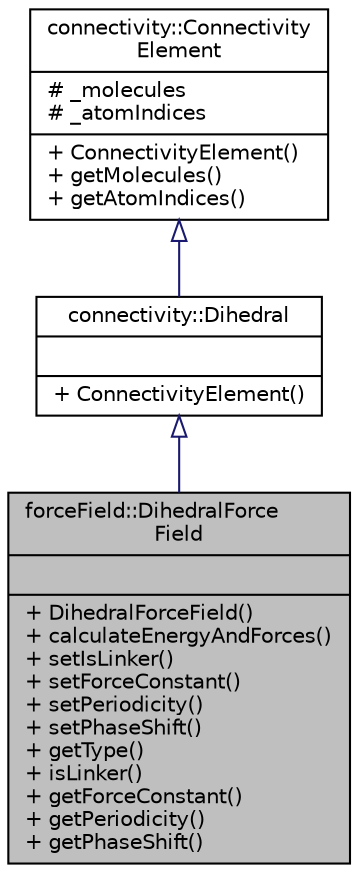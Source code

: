 digraph "forceField::DihedralForceField"
{
 // LATEX_PDF_SIZE
  edge [fontname="Helvetica",fontsize="10",labelfontname="Helvetica",labelfontsize="10"];
  node [fontname="Helvetica",fontsize="10",shape=record];
  Node1 [label="{forceField::DihedralForce\lField\n||+ DihedralForceField()\l+ calculateEnergyAndForces()\l+ setIsLinker()\l+ setForceConstant()\l+ setPeriodicity()\l+ setPhaseShift()\l+ getType()\l+ isLinker()\l+ getForceConstant()\l+ getPeriodicity()\l+ getPhaseShift()\l}",height=0.2,width=0.4,color="black", fillcolor="grey75", style="filled", fontcolor="black",tooltip="Represents a dihedral between four atoms."];
  Node2 -> Node1 [dir="back",color="midnightblue",fontsize="10",style="solid",arrowtail="onormal",fontname="Helvetica"];
  Node2 [label="{connectivity::Dihedral\n||+ ConnectivityElement()\l}",height=0.2,width=0.4,color="black", fillcolor="white", style="filled",URL="$classconnectivity_1_1Dihedral.html",tooltip="dihedral object containing all dihedral information"];
  Node3 -> Node2 [dir="back",color="midnightblue",fontsize="10",style="solid",arrowtail="onormal",fontname="Helvetica"];
  Node3 [label="{connectivity::Connectivity\lElement\n|# _molecules\l# _atomIndices\l|+ ConnectivityElement()\l+ getMolecules()\l+ getAtomIndices()\l}",height=0.2,width=0.4,color="black", fillcolor="white", style="filled",URL="$classconnectivity_1_1ConnectivityElement.html",tooltip="Represents a connectivity element between n atoms."];
}
